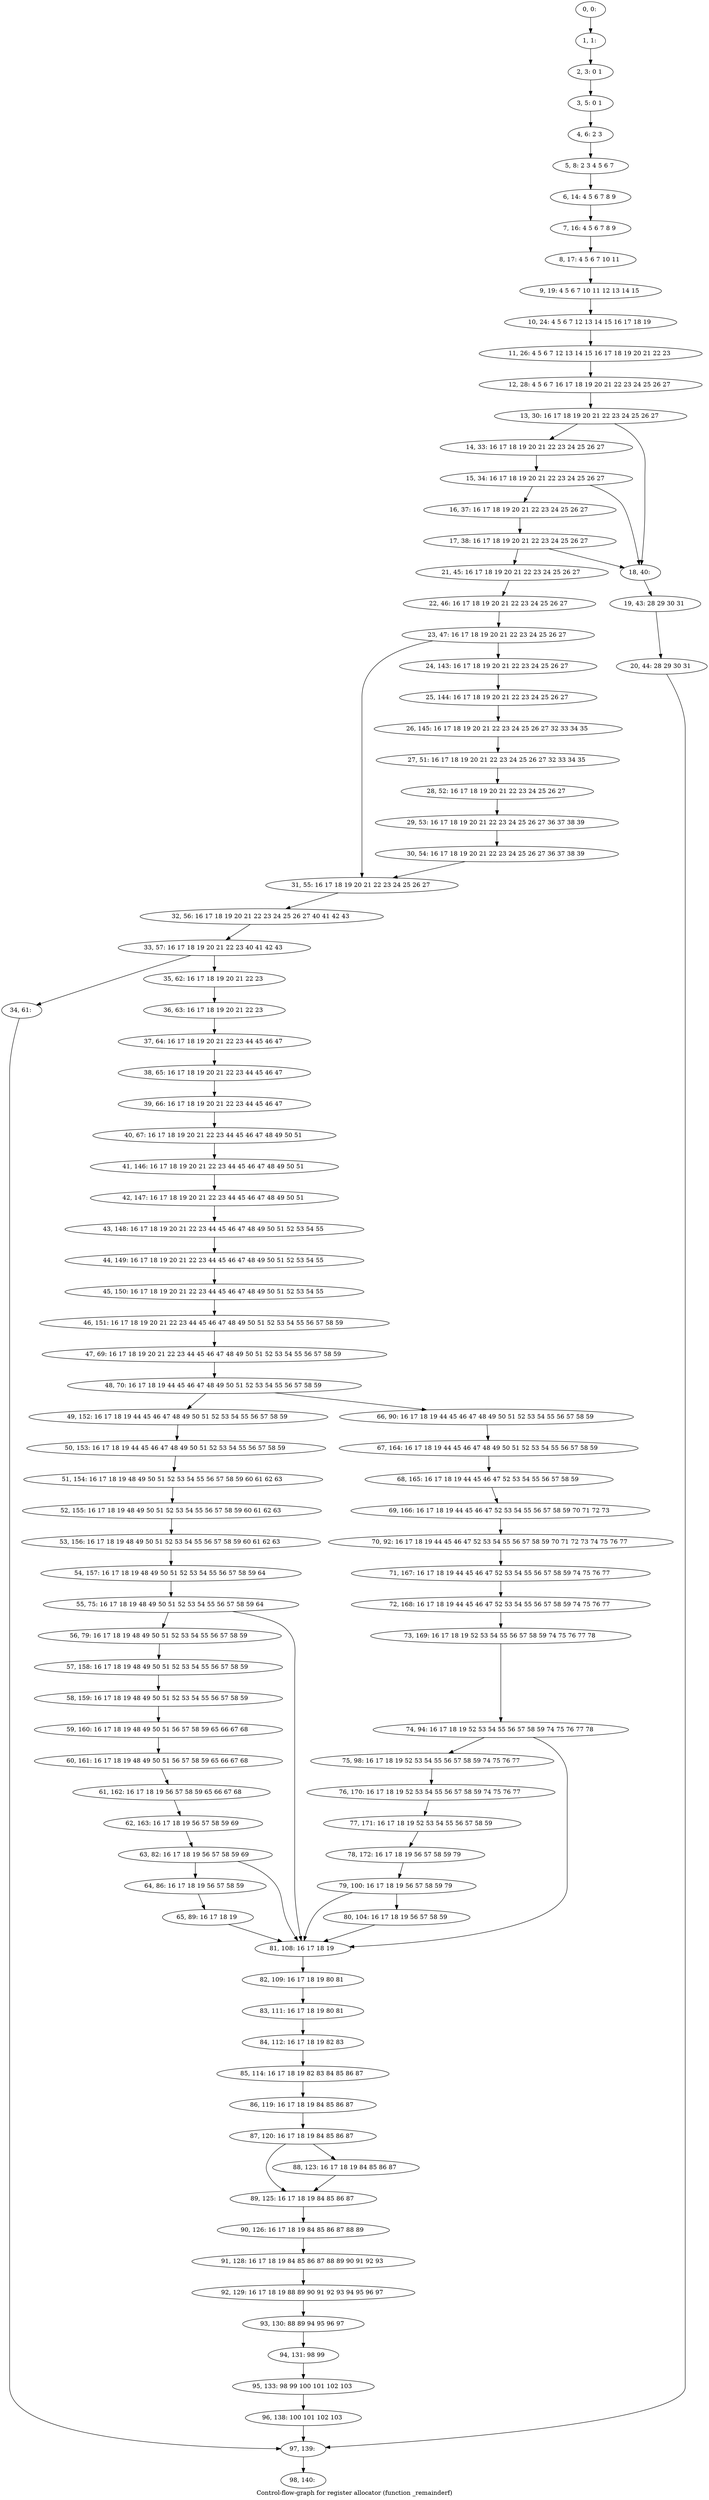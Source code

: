 digraph G {
graph [label="Control-flow-graph for register allocator (function _remainderf)"]
0[label="0, 0: "];
1[label="1, 1: "];
2[label="2, 3: 0 1 "];
3[label="3, 5: 0 1 "];
4[label="4, 6: 2 3 "];
5[label="5, 8: 2 3 4 5 6 7 "];
6[label="6, 14: 4 5 6 7 8 9 "];
7[label="7, 16: 4 5 6 7 8 9 "];
8[label="8, 17: 4 5 6 7 10 11 "];
9[label="9, 19: 4 5 6 7 10 11 12 13 14 15 "];
10[label="10, 24: 4 5 6 7 12 13 14 15 16 17 18 19 "];
11[label="11, 26: 4 5 6 7 12 13 14 15 16 17 18 19 20 21 22 23 "];
12[label="12, 28: 4 5 6 7 16 17 18 19 20 21 22 23 24 25 26 27 "];
13[label="13, 30: 16 17 18 19 20 21 22 23 24 25 26 27 "];
14[label="14, 33: 16 17 18 19 20 21 22 23 24 25 26 27 "];
15[label="15, 34: 16 17 18 19 20 21 22 23 24 25 26 27 "];
16[label="16, 37: 16 17 18 19 20 21 22 23 24 25 26 27 "];
17[label="17, 38: 16 17 18 19 20 21 22 23 24 25 26 27 "];
18[label="18, 40: "];
19[label="19, 43: 28 29 30 31 "];
20[label="20, 44: 28 29 30 31 "];
21[label="21, 45: 16 17 18 19 20 21 22 23 24 25 26 27 "];
22[label="22, 46: 16 17 18 19 20 21 22 23 24 25 26 27 "];
23[label="23, 47: 16 17 18 19 20 21 22 23 24 25 26 27 "];
24[label="24, 143: 16 17 18 19 20 21 22 23 24 25 26 27 "];
25[label="25, 144: 16 17 18 19 20 21 22 23 24 25 26 27 "];
26[label="26, 145: 16 17 18 19 20 21 22 23 24 25 26 27 32 33 34 35 "];
27[label="27, 51: 16 17 18 19 20 21 22 23 24 25 26 27 32 33 34 35 "];
28[label="28, 52: 16 17 18 19 20 21 22 23 24 25 26 27 "];
29[label="29, 53: 16 17 18 19 20 21 22 23 24 25 26 27 36 37 38 39 "];
30[label="30, 54: 16 17 18 19 20 21 22 23 24 25 26 27 36 37 38 39 "];
31[label="31, 55: 16 17 18 19 20 21 22 23 24 25 26 27 "];
32[label="32, 56: 16 17 18 19 20 21 22 23 24 25 26 27 40 41 42 43 "];
33[label="33, 57: 16 17 18 19 20 21 22 23 40 41 42 43 "];
34[label="34, 61: "];
35[label="35, 62: 16 17 18 19 20 21 22 23 "];
36[label="36, 63: 16 17 18 19 20 21 22 23 "];
37[label="37, 64: 16 17 18 19 20 21 22 23 44 45 46 47 "];
38[label="38, 65: 16 17 18 19 20 21 22 23 44 45 46 47 "];
39[label="39, 66: 16 17 18 19 20 21 22 23 44 45 46 47 "];
40[label="40, 67: 16 17 18 19 20 21 22 23 44 45 46 47 48 49 50 51 "];
41[label="41, 146: 16 17 18 19 20 21 22 23 44 45 46 47 48 49 50 51 "];
42[label="42, 147: 16 17 18 19 20 21 22 23 44 45 46 47 48 49 50 51 "];
43[label="43, 148: 16 17 18 19 20 21 22 23 44 45 46 47 48 49 50 51 52 53 54 55 "];
44[label="44, 149: 16 17 18 19 20 21 22 23 44 45 46 47 48 49 50 51 52 53 54 55 "];
45[label="45, 150: 16 17 18 19 20 21 22 23 44 45 46 47 48 49 50 51 52 53 54 55 "];
46[label="46, 151: 16 17 18 19 20 21 22 23 44 45 46 47 48 49 50 51 52 53 54 55 56 57 58 59 "];
47[label="47, 69: 16 17 18 19 20 21 22 23 44 45 46 47 48 49 50 51 52 53 54 55 56 57 58 59 "];
48[label="48, 70: 16 17 18 19 44 45 46 47 48 49 50 51 52 53 54 55 56 57 58 59 "];
49[label="49, 152: 16 17 18 19 44 45 46 47 48 49 50 51 52 53 54 55 56 57 58 59 "];
50[label="50, 153: 16 17 18 19 44 45 46 47 48 49 50 51 52 53 54 55 56 57 58 59 "];
51[label="51, 154: 16 17 18 19 48 49 50 51 52 53 54 55 56 57 58 59 60 61 62 63 "];
52[label="52, 155: 16 17 18 19 48 49 50 51 52 53 54 55 56 57 58 59 60 61 62 63 "];
53[label="53, 156: 16 17 18 19 48 49 50 51 52 53 54 55 56 57 58 59 60 61 62 63 "];
54[label="54, 157: 16 17 18 19 48 49 50 51 52 53 54 55 56 57 58 59 64 "];
55[label="55, 75: 16 17 18 19 48 49 50 51 52 53 54 55 56 57 58 59 64 "];
56[label="56, 79: 16 17 18 19 48 49 50 51 52 53 54 55 56 57 58 59 "];
57[label="57, 158: 16 17 18 19 48 49 50 51 52 53 54 55 56 57 58 59 "];
58[label="58, 159: 16 17 18 19 48 49 50 51 52 53 54 55 56 57 58 59 "];
59[label="59, 160: 16 17 18 19 48 49 50 51 56 57 58 59 65 66 67 68 "];
60[label="60, 161: 16 17 18 19 48 49 50 51 56 57 58 59 65 66 67 68 "];
61[label="61, 162: 16 17 18 19 56 57 58 59 65 66 67 68 "];
62[label="62, 163: 16 17 18 19 56 57 58 59 69 "];
63[label="63, 82: 16 17 18 19 56 57 58 59 69 "];
64[label="64, 86: 16 17 18 19 56 57 58 59 "];
65[label="65, 89: 16 17 18 19 "];
66[label="66, 90: 16 17 18 19 44 45 46 47 48 49 50 51 52 53 54 55 56 57 58 59 "];
67[label="67, 164: 16 17 18 19 44 45 46 47 48 49 50 51 52 53 54 55 56 57 58 59 "];
68[label="68, 165: 16 17 18 19 44 45 46 47 52 53 54 55 56 57 58 59 "];
69[label="69, 166: 16 17 18 19 44 45 46 47 52 53 54 55 56 57 58 59 70 71 72 73 "];
70[label="70, 92: 16 17 18 19 44 45 46 47 52 53 54 55 56 57 58 59 70 71 72 73 74 75 76 77 "];
71[label="71, 167: 16 17 18 19 44 45 46 47 52 53 54 55 56 57 58 59 74 75 76 77 "];
72[label="72, 168: 16 17 18 19 44 45 46 47 52 53 54 55 56 57 58 59 74 75 76 77 "];
73[label="73, 169: 16 17 18 19 52 53 54 55 56 57 58 59 74 75 76 77 78 "];
74[label="74, 94: 16 17 18 19 52 53 54 55 56 57 58 59 74 75 76 77 78 "];
75[label="75, 98: 16 17 18 19 52 53 54 55 56 57 58 59 74 75 76 77 "];
76[label="76, 170: 16 17 18 19 52 53 54 55 56 57 58 59 74 75 76 77 "];
77[label="77, 171: 16 17 18 19 52 53 54 55 56 57 58 59 "];
78[label="78, 172: 16 17 18 19 56 57 58 59 79 "];
79[label="79, 100: 16 17 18 19 56 57 58 59 79 "];
80[label="80, 104: 16 17 18 19 56 57 58 59 "];
81[label="81, 108: 16 17 18 19 "];
82[label="82, 109: 16 17 18 19 80 81 "];
83[label="83, 111: 16 17 18 19 80 81 "];
84[label="84, 112: 16 17 18 19 82 83 "];
85[label="85, 114: 16 17 18 19 82 83 84 85 86 87 "];
86[label="86, 119: 16 17 18 19 84 85 86 87 "];
87[label="87, 120: 16 17 18 19 84 85 86 87 "];
88[label="88, 123: 16 17 18 19 84 85 86 87 "];
89[label="89, 125: 16 17 18 19 84 85 86 87 "];
90[label="90, 126: 16 17 18 19 84 85 86 87 88 89 "];
91[label="91, 128: 16 17 18 19 84 85 86 87 88 89 90 91 92 93 "];
92[label="92, 129: 16 17 18 19 88 89 90 91 92 93 94 95 96 97 "];
93[label="93, 130: 88 89 94 95 96 97 "];
94[label="94, 131: 98 99 "];
95[label="95, 133: 98 99 100 101 102 103 "];
96[label="96, 138: 100 101 102 103 "];
97[label="97, 139: "];
98[label="98, 140: "];
0->1 ;
1->2 ;
2->3 ;
3->4 ;
4->5 ;
5->6 ;
6->7 ;
7->8 ;
8->9 ;
9->10 ;
10->11 ;
11->12 ;
12->13 ;
13->14 ;
13->18 ;
14->15 ;
15->16 ;
15->18 ;
16->17 ;
17->18 ;
17->21 ;
18->19 ;
19->20 ;
20->97 ;
21->22 ;
22->23 ;
23->24 ;
23->31 ;
24->25 ;
25->26 ;
26->27 ;
27->28 ;
28->29 ;
29->30 ;
30->31 ;
31->32 ;
32->33 ;
33->34 ;
33->35 ;
34->97 ;
35->36 ;
36->37 ;
37->38 ;
38->39 ;
39->40 ;
40->41 ;
41->42 ;
42->43 ;
43->44 ;
44->45 ;
45->46 ;
46->47 ;
47->48 ;
48->49 ;
48->66 ;
49->50 ;
50->51 ;
51->52 ;
52->53 ;
53->54 ;
54->55 ;
55->56 ;
55->81 ;
56->57 ;
57->58 ;
58->59 ;
59->60 ;
60->61 ;
61->62 ;
62->63 ;
63->64 ;
63->81 ;
64->65 ;
65->81 ;
66->67 ;
67->68 ;
68->69 ;
69->70 ;
70->71 ;
71->72 ;
72->73 ;
73->74 ;
74->75 ;
74->81 ;
75->76 ;
76->77 ;
77->78 ;
78->79 ;
79->80 ;
79->81 ;
80->81 ;
81->82 ;
82->83 ;
83->84 ;
84->85 ;
85->86 ;
86->87 ;
87->88 ;
87->89 ;
88->89 ;
89->90 ;
90->91 ;
91->92 ;
92->93 ;
93->94 ;
94->95 ;
95->96 ;
96->97 ;
97->98 ;
}
